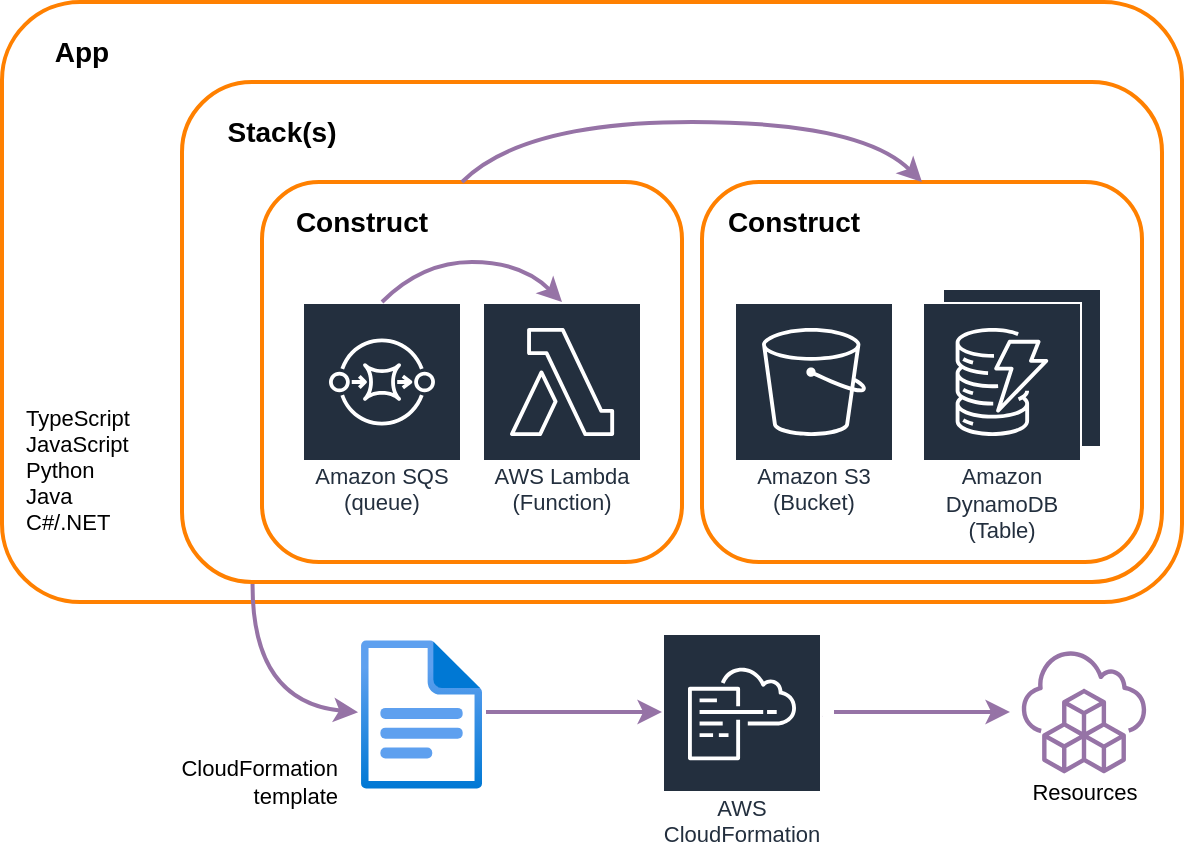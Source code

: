 <mxfile version="22.0.2" type="device">
  <diagram name="Page-1" id="dnj-oDGWYQdqQQfftYUs">
    <mxGraphModel dx="1062" dy="619" grid="1" gridSize="10" guides="1" tooltips="1" connect="1" arrows="1" fold="1" page="1" pageScale="1" pageWidth="827" pageHeight="1169" math="0" shadow="0">
      <root>
        <mxCell id="0" />
        <mxCell id="1" parent="0" />
        <mxCell id="_c_8cGtMSHf-9uOprefp-1" value="" style="rounded=1;whiteSpace=wrap;html=1;fillColor=none;arcSize=13;strokeColor=#FF8000;strokeWidth=2;" vertex="1" parent="1">
          <mxGeometry x="150" y="180" width="590" height="300" as="geometry" />
        </mxCell>
        <mxCell id="_c_8cGtMSHf-9uOprefp-2" value="" style="rounded=1;whiteSpace=wrap;html=1;fillColor=none;arcSize=14;strokeWidth=2;strokeColor=#FF8000;" vertex="1" parent="1">
          <mxGeometry x="240" y="220" width="490" height="250" as="geometry" />
        </mxCell>
        <mxCell id="_c_8cGtMSHf-9uOprefp-13" value="" style="rounded=1;whiteSpace=wrap;html=1;fillColor=none;strokeColor=#FF8000;strokeWidth=2;" vertex="1" parent="1">
          <mxGeometry x="280" y="270" width="210" height="190" as="geometry" />
        </mxCell>
        <mxCell id="_c_8cGtMSHf-9uOprefp-3" value="" style="rounded=1;whiteSpace=wrap;html=1;fillColor=none;strokeColor=#FF8000;strokeWidth=2;" vertex="1" parent="1">
          <mxGeometry x="500" y="270" width="220" height="190" as="geometry" />
        </mxCell>
        <mxCell id="_c_8cGtMSHf-9uOprefp-11" value="&lt;font style=&quot;font-size: 11px;&quot;&gt;Amazon DynamoDB (Table)&lt;/font&gt;" style="sketch=0;outlineConnect=0;fontColor=#232F3E;gradientColor=none;strokeColor=#ffffff;fillColor=#232F3E;dashed=0;verticalLabelPosition=middle;verticalAlign=bottom;align=center;html=1;whiteSpace=wrap;fontSize=10;fontStyle=0;spacing=3;shape=mxgraph.aws4.productIcon;prIcon=mxgraph.aws4.dynamodb;" vertex="1" parent="1">
          <mxGeometry x="620" y="323" width="80" height="124" as="geometry" />
        </mxCell>
        <mxCell id="_c_8cGtMSHf-9uOprefp-5" value="&lt;font style=&quot;font-size: 11px;&quot;&gt;Amazon SQS (queue)&lt;/font&gt;" style="sketch=0;outlineConnect=0;fontColor=#232F3E;gradientColor=none;strokeColor=#ffffff;fillColor=#232F3E;dashed=0;verticalLabelPosition=middle;verticalAlign=bottom;align=center;html=1;whiteSpace=wrap;fontSize=10;fontStyle=0;spacing=3;shape=mxgraph.aws4.productIcon;prIcon=mxgraph.aws4.sqs;" vertex="1" parent="1">
          <mxGeometry x="300" y="330" width="80" height="110" as="geometry" />
        </mxCell>
        <mxCell id="_c_8cGtMSHf-9uOprefp-6" value="AWS Lambda (Function)" style="sketch=0;outlineConnect=0;fontColor=#232F3E;gradientColor=none;strokeColor=#ffffff;fillColor=#232F3E;dashed=0;verticalLabelPosition=middle;verticalAlign=bottom;align=center;html=1;whiteSpace=wrap;fontSize=11;fontStyle=0;spacing=3;shape=mxgraph.aws4.productIcon;prIcon=mxgraph.aws4.lambda;" vertex="1" parent="1">
          <mxGeometry x="390" y="330" width="80" height="110" as="geometry" />
        </mxCell>
        <mxCell id="_c_8cGtMSHf-9uOprefp-7" value="Construct" style="text;html=1;strokeColor=none;fillColor=none;align=center;verticalAlign=middle;whiteSpace=wrap;rounded=0;fontStyle=1;fontSize=14;" vertex="1" parent="1">
          <mxGeometry x="300" y="275" width="60" height="30" as="geometry" />
        </mxCell>
        <mxCell id="_c_8cGtMSHf-9uOprefp-8" value="" style="curved=1;endArrow=classic;html=1;rounded=0;fillColor=#e1d5e7;strokeColor=#9673a6;strokeWidth=2;" edge="1" parent="1">
          <mxGeometry width="50" height="50" relative="1" as="geometry">
            <mxPoint x="340" y="330" as="sourcePoint" />
            <mxPoint x="430" y="330" as="targetPoint" />
            <Array as="points">
              <mxPoint x="360" y="310" />
              <mxPoint x="410" y="310" />
            </Array>
          </mxGeometry>
        </mxCell>
        <mxCell id="_c_8cGtMSHf-9uOprefp-9" value="&lt;font style=&quot;font-size: 11px;&quot;&gt;Amazon S3 (Bucket)&lt;/font&gt;" style="sketch=0;outlineConnect=0;fontColor=#232F3E;gradientColor=none;strokeColor=#ffffff;fillColor=#232F3E;dashed=0;verticalLabelPosition=middle;verticalAlign=bottom;align=center;html=1;whiteSpace=wrap;fontSize=10;fontStyle=0;spacing=3;shape=mxgraph.aws4.productIcon;prIcon=mxgraph.aws4.s3;" vertex="1" parent="1">
          <mxGeometry x="516" y="330" width="80" height="110" as="geometry" />
        </mxCell>
        <mxCell id="_c_8cGtMSHf-9uOprefp-10" value="&lt;font style=&quot;font-size: 11px;&quot;&gt;Amazon DynamoDB (Table)&lt;/font&gt;" style="sketch=0;outlineConnect=0;fontColor=#232F3E;gradientColor=none;strokeColor=#ffffff;fillColor=#232F3E;dashed=0;verticalLabelPosition=middle;verticalAlign=bottom;align=center;html=1;whiteSpace=wrap;fontSize=10;fontStyle=0;spacing=3;shape=mxgraph.aws4.productIcon;prIcon=mxgraph.aws4.dynamodb;" vertex="1" parent="1">
          <mxGeometry x="610" y="330" width="80" height="124" as="geometry" />
        </mxCell>
        <mxCell id="_c_8cGtMSHf-9uOprefp-12" value="Construct" style="text;html=1;strokeColor=none;fillColor=none;align=center;verticalAlign=middle;whiteSpace=wrap;rounded=0;fontStyle=1;fontSize=14;" vertex="1" parent="1">
          <mxGeometry x="516" y="275" width="60" height="30" as="geometry" />
        </mxCell>
        <mxCell id="_c_8cGtMSHf-9uOprefp-14" value="" style="curved=1;endArrow=classic;html=1;rounded=0;fillColor=#e1d5e7;strokeColor=#9673a6;strokeWidth=2;" edge="1" parent="1">
          <mxGeometry width="50" height="50" relative="1" as="geometry">
            <mxPoint x="380" y="270" as="sourcePoint" />
            <mxPoint x="610" y="270" as="targetPoint" />
            <Array as="points">
              <mxPoint x="410" y="240" />
              <mxPoint x="580" y="240" />
            </Array>
          </mxGeometry>
        </mxCell>
        <mxCell id="_c_8cGtMSHf-9uOprefp-15" value="Stack(s)" style="text;html=1;strokeColor=none;fillColor=none;align=center;verticalAlign=middle;whiteSpace=wrap;rounded=0;fontStyle=1;fontSize=14;" vertex="1" parent="1">
          <mxGeometry x="260" y="230" width="60" height="30" as="geometry" />
        </mxCell>
        <mxCell id="_c_8cGtMSHf-9uOprefp-16" value="App" style="text;html=1;strokeColor=none;fillColor=none;align=center;verticalAlign=middle;whiteSpace=wrap;rounded=0;fontStyle=1;fontSize=14;" vertex="1" parent="1">
          <mxGeometry x="160" y="190" width="60" height="30" as="geometry" />
        </mxCell>
        <mxCell id="_c_8cGtMSHf-9uOprefp-17" value="TypeScript&lt;br style=&quot;font-size: 11px;&quot;&gt;JavaScript&lt;br style=&quot;font-size: 11px;&quot;&gt;Python&lt;br style=&quot;font-size: 11px;&quot;&gt;Java&lt;br style=&quot;font-size: 11px;&quot;&gt;&lt;div style=&quot;font-size: 11px;&quot;&gt;&lt;span style=&quot;background-color: initial; font-size: 11px;&quot;&gt;C#/.NET&lt;/span&gt;&lt;/div&gt;" style="text;html=1;strokeColor=none;fillColor=none;align=left;verticalAlign=middle;whiteSpace=wrap;rounded=0;fontStyle=0;fontSize=11;" vertex="1" parent="1">
          <mxGeometry x="160" y="374" width="60" height="80" as="geometry" />
        </mxCell>
        <mxCell id="_c_8cGtMSHf-9uOprefp-18" value="" style="image;aspect=fixed;html=1;points=[];align=center;fontSize=12;image=img/lib/azure2/general/File.svg;" vertex="1" parent="1">
          <mxGeometry x="329.53" y="499" width="60.47" height="74.5" as="geometry" />
        </mxCell>
        <mxCell id="_c_8cGtMSHf-9uOprefp-22" value="" style="sketch=0;points=[[0,0,0],[0.25,0,0],[0.5,0,0],[0.75,0,0],[1,0,0],[0,1,0],[0.25,1,0],[0.5,1,0],[0.75,1,0],[1,1,0],[0,0.25,0],[0,0.5,0],[0,0.75,0],[1,0.25,0],[1,0.5,0],[1,0.75,0]];outlineConnect=0;fillColor=none;strokeColor=#9673a6;dashed=0;verticalLabelPosition=bottom;verticalAlign=top;align=center;html=1;fontSize=12;fontStyle=0;aspect=fixed;shape=mxgraph.aws4.resourceIcon;resIcon=mxgraph.aws4.cloud_development_kit;" vertex="1" parent="1">
          <mxGeometry x="652" y="495.5" width="78" height="78" as="geometry" />
        </mxCell>
        <mxCell id="_c_8cGtMSHf-9uOprefp-24" value="" style="curved=1;endArrow=classic;html=1;rounded=0;fillColor=#e1d5e7;strokeColor=#9673a6;exitX=0.072;exitY=1.004;exitDx=0;exitDy=0;exitPerimeter=0;entryX=-0.025;entryY=0.485;entryDx=0;entryDy=0;entryPerimeter=0;strokeWidth=2;" edge="1" parent="1" source="_c_8cGtMSHf-9uOprefp-2" target="_c_8cGtMSHf-9uOprefp-18">
          <mxGeometry width="50" height="50" relative="1" as="geometry">
            <mxPoint x="220" y="524.5" as="sourcePoint" />
            <mxPoint x="310" y="524.5" as="targetPoint" />
            <Array as="points">
              <mxPoint x="275" y="530" />
            </Array>
          </mxGeometry>
        </mxCell>
        <mxCell id="_c_8cGtMSHf-9uOprefp-25" value="CloudFormation template" style="text;html=1;strokeColor=none;fillColor=none;align=right;verticalAlign=middle;whiteSpace=wrap;rounded=0;fontStyle=0;fontSize=11;" vertex="1" parent="1">
          <mxGeometry x="230" y="555" width="90" height="30" as="geometry" />
        </mxCell>
        <mxCell id="_c_8cGtMSHf-9uOprefp-26" value="" style="curved=1;endArrow=classic;html=1;rounded=0;fillColor=#e1d5e7;strokeColor=#9673a6;" edge="1" parent="1" source="_c_8cGtMSHf-9uOprefp-19">
          <mxGeometry width="50" height="50" relative="1" as="geometry">
            <mxPoint x="392" y="544" as="sourcePoint" />
            <mxPoint x="539" y="544" as="targetPoint" />
            <Array as="points" />
          </mxGeometry>
        </mxCell>
        <mxCell id="_c_8cGtMSHf-9uOprefp-28" value="" style="curved=1;endArrow=classic;html=1;rounded=0;fillColor=#e1d5e7;strokeColor=#9673a6;strokeWidth=2;" edge="1" parent="1">
          <mxGeometry width="50" height="50" relative="1" as="geometry">
            <mxPoint x="392" y="535" as="sourcePoint" />
            <mxPoint x="480" y="535" as="targetPoint" />
            <Array as="points" />
          </mxGeometry>
        </mxCell>
        <mxCell id="_c_8cGtMSHf-9uOprefp-19" value="&lt;font style=&quot;font-size: 11px;&quot;&gt;AWS CloudFormation&lt;/font&gt;" style="sketch=0;outlineConnect=0;fontColor=#232F3E;gradientColor=none;strokeColor=#ffffff;fillColor=#232F3E;dashed=0;verticalLabelPosition=middle;verticalAlign=bottom;align=center;html=1;whiteSpace=wrap;fontSize=10;fontStyle=0;spacing=3;shape=mxgraph.aws4.productIcon;prIcon=mxgraph.aws4.cloudformation;" vertex="1" parent="1">
          <mxGeometry x="480" y="495.5" width="80" height="110" as="geometry" />
        </mxCell>
        <mxCell id="_c_8cGtMSHf-9uOprefp-29" value="" style="curved=1;endArrow=classic;html=1;rounded=0;fillColor=#e1d5e7;strokeColor=#9673a6;strokeWidth=2;" edge="1" parent="1">
          <mxGeometry width="50" height="50" relative="1" as="geometry">
            <mxPoint x="566" y="535" as="sourcePoint" />
            <mxPoint x="654" y="535" as="targetPoint" />
            <Array as="points" />
          </mxGeometry>
        </mxCell>
        <mxCell id="_c_8cGtMSHf-9uOprefp-30" value="Resources" style="text;html=1;strokeColor=none;fillColor=none;align=center;verticalAlign=middle;whiteSpace=wrap;rounded=0;fontStyle=0;fontSize=11;" vertex="1" parent="1">
          <mxGeometry x="663.5" y="560" width="55" height="30" as="geometry" />
        </mxCell>
      </root>
    </mxGraphModel>
  </diagram>
</mxfile>
